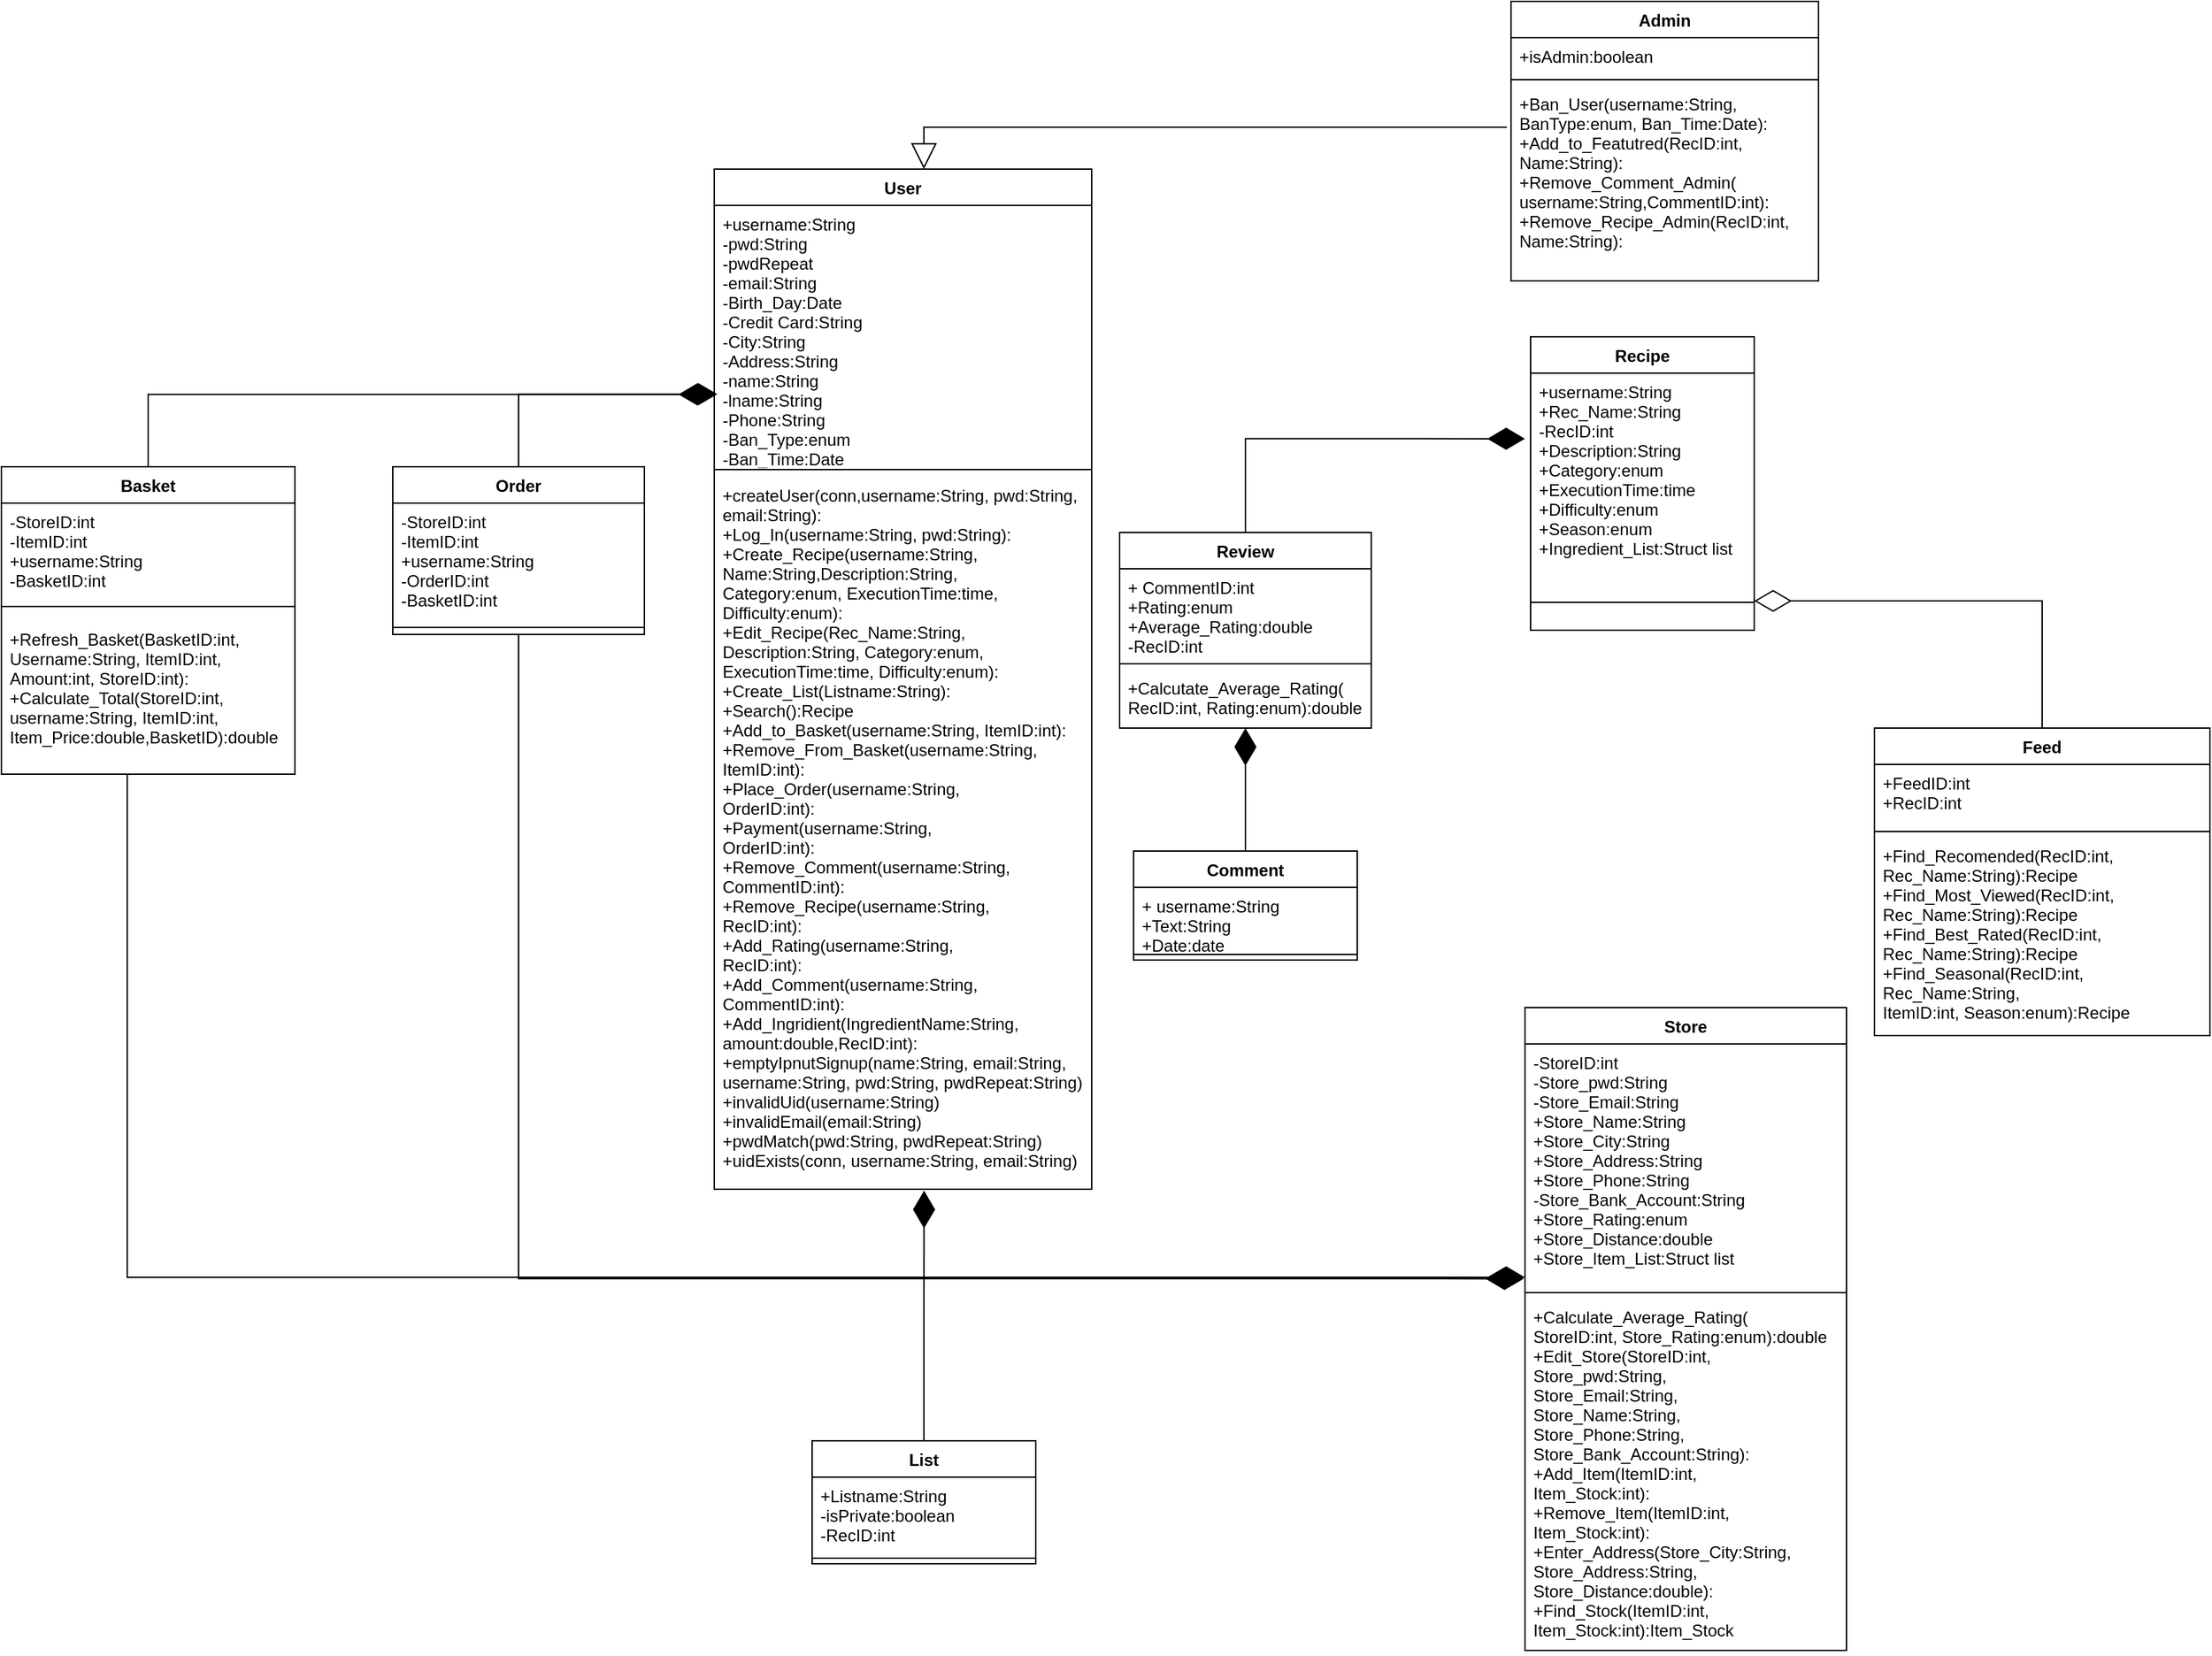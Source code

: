 <mxfile version="14.6.13" type="device"><diagram id="Hfy0e2FQMgPEiE2PTcXa" name="Page-1"><mxGraphModel dx="3197" dy="1370" grid="1" gridSize="10" guides="1" tooltips="1" connect="1" arrows="1" fold="1" page="1" pageScale="1" pageWidth="827" pageHeight="1169" math="0" shadow="0"><root><mxCell id="0"/><mxCell id="1" parent="0"/><mxCell id="oPHHON9cTKwuJn2TiTGp-5" value="User" style="swimlane;fontStyle=1;align=center;verticalAlign=top;childLayout=stackLayout;horizontal=1;startSize=26;horizontalStack=0;resizeParent=1;resizeParentMax=0;resizeLast=0;collapsible=1;marginBottom=0;" parent="1" vertex="1"><mxGeometry x="-250" y="210" width="270" height="730" as="geometry"/></mxCell><mxCell id="oPHHON9cTKwuJn2TiTGp-6" value="+username:String &#10;-pwd:String&#10;-pwdRepeat&#10;-email:String&#10;-Birth_Day:Date&#10;-Credit Card:String&#10;-City:String&#10;-Address:String&#10;-name:String&#10;-lname:String&#10;-Phone:String&#10;-Ban_Type:enum&#10;-Ban_Time:Date" style="text;strokeColor=none;fillColor=none;align=left;verticalAlign=top;spacingLeft=4;spacingRight=4;overflow=hidden;rotatable=0;points=[[0,0.5],[1,0.5]];portConstraint=eastwest;" parent="oPHHON9cTKwuJn2TiTGp-5" vertex="1"><mxGeometry y="26" width="270" height="184" as="geometry"/></mxCell><mxCell id="oPHHON9cTKwuJn2TiTGp-7" value="" style="line;strokeWidth=1;fillColor=none;align=left;verticalAlign=middle;spacingTop=-1;spacingLeft=3;spacingRight=3;rotatable=0;labelPosition=right;points=[];portConstraint=eastwest;" parent="oPHHON9cTKwuJn2TiTGp-5" vertex="1"><mxGeometry y="210" width="270" height="10" as="geometry"/></mxCell><mxCell id="oPHHON9cTKwuJn2TiTGp-8" value="+createUser(conn,username:String, pwd:String, &#10;email:String):&#10;+Log_In(username:String, pwd:String):&#10;+Create_Recipe(username:String,&#10;Name:String,Description:String,&#10;Category:enum, ExecutionTime:time,&#10;Difficulty:enum): &#10;+Edit_Recipe(Rec_Name:String,&#10;Description:String, Category:enum,&#10;ExecutionTime:time, Difficulty:enum):&#10;+Create_List(Listname:String):&#10;+Search():Recipe&#10;+Add_to_Basket(username:String, ItemID:int):&#10;+Remove_From_Basket(username:String,&#10;ItemID:int):&#10;+Place_Order(username:String,&#10;OrderID:int):&#10;+Payment(username:String,&#10;OrderID:int):&#10;+Remove_Comment(username:String,&#10;CommentID:int):&#10;+Remove_Recipe(username:String,&#10;RecID:int):&#10;+Add_Rating(username:String,&#10;RecID:int):&#10;+Add_Comment(username:String,&#10;CommentID:int):&#10;+Add_Ingridient(IngredientName:String, &#10;amount:double,RecID:int):&#10;+emptyIpnutSignup(name:String, email:String, &#10;username:String, pwd:String, pwdRepeat:String)&#10;+invalidUid(username:String)&#10;+invalidEmail(email:String)&#10;+pwdMatch(pwd:String, pwdRepeat:String)&#10;+uidExists(conn, username:String, email:String)&#10;" style="text;strokeColor=none;fillColor=none;align=left;verticalAlign=top;spacingLeft=4;spacingRight=4;overflow=hidden;rotatable=0;points=[[0,0.5],[1,0.5]];portConstraint=eastwest;" parent="oPHHON9cTKwuJn2TiTGp-5" vertex="1"><mxGeometry y="220" width="270" height="510" as="geometry"/></mxCell><mxCell id="oPHHON9cTKwuJn2TiTGp-13" value="Admin" style="swimlane;fontStyle=1;align=center;verticalAlign=top;childLayout=stackLayout;horizontal=1;startSize=26;horizontalStack=0;resizeParent=1;resizeParentMax=0;resizeLast=0;collapsible=1;marginBottom=0;" parent="1" vertex="1"><mxGeometry x="320" y="90" width="220" height="200" as="geometry"/></mxCell><mxCell id="oPHHON9cTKwuJn2TiTGp-14" value="+isAdmin:boolean" style="text;strokeColor=none;fillColor=none;align=left;verticalAlign=top;spacingLeft=4;spacingRight=4;overflow=hidden;rotatable=0;points=[[0,0.5],[1,0.5]];portConstraint=eastwest;" parent="oPHHON9cTKwuJn2TiTGp-13" vertex="1"><mxGeometry y="26" width="220" height="26" as="geometry"/></mxCell><mxCell id="oPHHON9cTKwuJn2TiTGp-15" value="" style="line;strokeWidth=1;fillColor=none;align=left;verticalAlign=middle;spacingTop=-1;spacingLeft=3;spacingRight=3;rotatable=0;labelPosition=right;points=[];portConstraint=eastwest;" parent="oPHHON9cTKwuJn2TiTGp-13" vertex="1"><mxGeometry y="52" width="220" height="8" as="geometry"/></mxCell><mxCell id="oPHHON9cTKwuJn2TiTGp-16" value="+Ban_User(username:String,&#10;BanType:enum, Ban_Time:Date):&#10;+Add_to_Featutred(RecID:int,&#10;Name:String):&#10;+Remove_Comment_Admin(&#10;username:String,CommentID:int):&#10;+Remove_Recipe_Admin(RecID:int,&#10;Name:String):" style="text;strokeColor=none;fillColor=none;align=left;verticalAlign=top;spacingLeft=4;spacingRight=4;overflow=hidden;rotatable=0;points=[[0,0.5],[1,0.5]];portConstraint=eastwest;" parent="oPHHON9cTKwuJn2TiTGp-13" vertex="1"><mxGeometry y="60" width="220" height="140" as="geometry"/></mxCell><mxCell id="oPHHON9cTKwuJn2TiTGp-18" value="" style="endArrow=block;endSize=16;endFill=0;html=1;rounded=0;edgeStyle=orthogonalEdgeStyle;" parent="1" target="oPHHON9cTKwuJn2TiTGp-5" edge="1"><mxGeometry width="160" relative="1" as="geometry"><mxPoint x="317" y="180" as="sourcePoint"/><mxPoint x="240" y="190" as="targetPoint"/><Array as="points"><mxPoint x="317" y="180"/><mxPoint x="-100" y="180"/></Array></mxGeometry></mxCell><mxCell id="oPHHON9cTKwuJn2TiTGp-20" value="Recipe" style="swimlane;fontStyle=1;align=center;verticalAlign=top;childLayout=stackLayout;horizontal=1;startSize=26;horizontalStack=0;resizeParent=1;resizeParentMax=0;resizeLast=0;collapsible=1;marginBottom=0;" parent="1" vertex="1"><mxGeometry x="334" y="330" width="160" height="210" as="geometry"/></mxCell><mxCell id="oPHHON9cTKwuJn2TiTGp-21" value="+username:String&#10;+Rec_Name:String&#10;-RecID:int&#10;+Description:String&#10;+Category:enum&#10;+ExecutionTime:time&#10;+Difficulty:enum&#10;+Season:enum&#10;+Ingredient_List:Struct list" style="text;strokeColor=none;fillColor=none;align=left;verticalAlign=top;spacingLeft=4;spacingRight=4;overflow=hidden;rotatable=0;points=[[0,0.5],[1,0.5]];portConstraint=eastwest;" parent="oPHHON9cTKwuJn2TiTGp-20" vertex="1"><mxGeometry y="26" width="160" height="144" as="geometry"/></mxCell><mxCell id="oPHHON9cTKwuJn2TiTGp-22" value="" style="line;strokeWidth=1;fillColor=none;align=left;verticalAlign=middle;spacingTop=-1;spacingLeft=3;spacingRight=3;rotatable=0;labelPosition=right;points=[];portConstraint=eastwest;" parent="oPHHON9cTKwuJn2TiTGp-20" vertex="1"><mxGeometry y="170" width="160" height="40" as="geometry"/></mxCell><mxCell id="oPHHON9cTKwuJn2TiTGp-31" value="List" style="swimlane;fontStyle=1;align=center;verticalAlign=top;childLayout=stackLayout;horizontal=1;startSize=26;horizontalStack=0;resizeParent=1;resizeParentMax=0;resizeLast=0;collapsible=1;marginBottom=0;" parent="1" vertex="1"><mxGeometry x="-180" y="1120" width="160" height="88" as="geometry"/></mxCell><mxCell id="oPHHON9cTKwuJn2TiTGp-32" value="+Listname:String&#10;-isPrivate:boolean&#10;-RecID:int" style="text;strokeColor=none;fillColor=none;align=left;verticalAlign=top;spacingLeft=4;spacingRight=4;overflow=hidden;rotatable=0;points=[[0,0.5],[1,0.5]];portConstraint=eastwest;" parent="oPHHON9cTKwuJn2TiTGp-31" vertex="1"><mxGeometry y="26" width="160" height="54" as="geometry"/></mxCell><mxCell id="oPHHON9cTKwuJn2TiTGp-33" value="" style="line;strokeWidth=1;fillColor=none;align=left;verticalAlign=middle;spacingTop=-1;spacingLeft=3;spacingRight=3;rotatable=0;labelPosition=right;points=[];portConstraint=eastwest;" parent="oPHHON9cTKwuJn2TiTGp-31" vertex="1"><mxGeometry y="80" width="160" height="8" as="geometry"/></mxCell><mxCell id="oPHHON9cTKwuJn2TiTGp-35" value="" style="endArrow=diamondThin;endFill=1;endSize=24;html=1;rounded=0;edgeStyle=orthogonalEdgeStyle;exitX=0.5;exitY=0;exitDx=0;exitDy=0;entryX=0.556;entryY=1.002;entryDx=0;entryDy=0;entryPerimeter=0;" parent="1" source="oPHHON9cTKwuJn2TiTGp-31" target="oPHHON9cTKwuJn2TiTGp-8" edge="1"><mxGeometry width="160" relative="1" as="geometry"><mxPoint x="-180" y="1050" as="sourcePoint"/><mxPoint x="-100" y="1050" as="targetPoint"/><Array as="points"><mxPoint x="-100" y="1030"/><mxPoint x="-100" y="1030"/></Array></mxGeometry></mxCell><mxCell id="oPHHON9cTKwuJn2TiTGp-36" value="Review" style="swimlane;fontStyle=1;align=center;verticalAlign=top;childLayout=stackLayout;horizontal=1;startSize=26;horizontalStack=0;resizeParent=1;resizeParentMax=0;resizeLast=0;collapsible=1;marginBottom=0;" parent="1" vertex="1"><mxGeometry x="40" y="470" width="180" height="140" as="geometry"/></mxCell><mxCell id="oPHHON9cTKwuJn2TiTGp-37" value="+ CommentID:int&#10;+Rating:enum&#10;+Average_Rating:double&#10;-RecID:int" style="text;strokeColor=none;fillColor=none;align=left;verticalAlign=top;spacingLeft=4;spacingRight=4;overflow=hidden;rotatable=0;points=[[0,0.5],[1,0.5]];portConstraint=eastwest;" parent="oPHHON9cTKwuJn2TiTGp-36" vertex="1"><mxGeometry y="26" width="180" height="64" as="geometry"/></mxCell><mxCell id="oPHHON9cTKwuJn2TiTGp-38" value="" style="line;strokeWidth=1;fillColor=none;align=left;verticalAlign=middle;spacingTop=-1;spacingLeft=3;spacingRight=3;rotatable=0;labelPosition=right;points=[];portConstraint=eastwest;" parent="oPHHON9cTKwuJn2TiTGp-36" vertex="1"><mxGeometry y="90" width="180" height="8" as="geometry"/></mxCell><mxCell id="oPHHON9cTKwuJn2TiTGp-39" value="+Calcutate_Average_Rating(&#10;RecID:int, Rating:enum):double" style="text;strokeColor=none;fillColor=none;align=left;verticalAlign=top;spacingLeft=4;spacingRight=4;overflow=hidden;rotatable=0;points=[[0,0.5],[1,0.5]];portConstraint=eastwest;" parent="oPHHON9cTKwuJn2TiTGp-36" vertex="1"><mxGeometry y="98" width="180" height="42" as="geometry"/></mxCell><mxCell id="oPHHON9cTKwuJn2TiTGp-40" value="Comment" style="swimlane;fontStyle=1;align=center;verticalAlign=top;childLayout=stackLayout;horizontal=1;startSize=26;horizontalStack=0;resizeParent=1;resizeParentMax=0;resizeLast=0;collapsible=1;marginBottom=0;" parent="1" vertex="1"><mxGeometry x="50" y="698" width="160" height="78" as="geometry"/></mxCell><mxCell id="oPHHON9cTKwuJn2TiTGp-41" value="+ username:String&#10;+Text:String&#10;+Date:date" style="text;strokeColor=none;fillColor=none;align=left;verticalAlign=top;spacingLeft=4;spacingRight=4;overflow=hidden;rotatable=0;points=[[0,0.5],[1,0.5]];portConstraint=eastwest;" parent="oPHHON9cTKwuJn2TiTGp-40" vertex="1"><mxGeometry y="26" width="160" height="44" as="geometry"/></mxCell><mxCell id="oPHHON9cTKwuJn2TiTGp-42" value="" style="line;strokeWidth=1;fillColor=none;align=left;verticalAlign=middle;spacingTop=-1;spacingLeft=3;spacingRight=3;rotatable=0;labelPosition=right;points=[];portConstraint=eastwest;" parent="oPHHON9cTKwuJn2TiTGp-40" vertex="1"><mxGeometry y="70" width="160" height="8" as="geometry"/></mxCell><mxCell id="oPHHON9cTKwuJn2TiTGp-44" value="" style="endArrow=diamondThin;endFill=1;endSize=24;html=1;rounded=0;edgeStyle=orthogonalEdgeStyle;exitX=0.5;exitY=0;exitDx=0;exitDy=0;entryX=0.5;entryY=1;entryDx=0;entryDy=0;entryPerimeter=0;" parent="1" source="oPHHON9cTKwuJn2TiTGp-40" target="oPHHON9cTKwuJn2TiTGp-39" edge="1"><mxGeometry width="160" relative="1" as="geometry"><mxPoint x="70" y="610" as="sourcePoint"/><mxPoint x="130" y="650" as="targetPoint"/><Array as="points"/></mxGeometry></mxCell><mxCell id="oPHHON9cTKwuJn2TiTGp-46" value="" style="endArrow=diamondThin;endFill=1;endSize=24;html=1;rounded=0;edgeStyle=orthogonalEdgeStyle;exitX=0.5;exitY=0;exitDx=0;exitDy=0;entryX=-0.025;entryY=0.326;entryDx=0;entryDy=0;entryPerimeter=0;" parent="1" source="oPHHON9cTKwuJn2TiTGp-36" target="oPHHON9cTKwuJn2TiTGp-21" edge="1"><mxGeometry width="160" relative="1" as="geometry"><mxPoint x="250" y="690" as="sourcePoint"/><mxPoint x="290" y="387" as="targetPoint"/><Array as="points"><mxPoint x="130" y="403"/></Array></mxGeometry></mxCell><mxCell id="ByihMursAHeD2sTaNgYE-7" value="Feed" style="swimlane;fontStyle=1;align=center;verticalAlign=top;childLayout=stackLayout;horizontal=1;startSize=26;horizontalStack=0;resizeParent=1;resizeParentMax=0;resizeLast=0;collapsible=1;marginBottom=0;" parent="1" vertex="1"><mxGeometry x="580" y="610" width="240" height="220" as="geometry"/></mxCell><mxCell id="ByihMursAHeD2sTaNgYE-8" value="+FeedID:int&#10;+RecID:int" style="text;strokeColor=none;fillColor=none;align=left;verticalAlign=top;spacingLeft=4;spacingRight=4;overflow=hidden;rotatable=0;points=[[0,0.5],[1,0.5]];portConstraint=eastwest;" parent="ByihMursAHeD2sTaNgYE-7" vertex="1"><mxGeometry y="26" width="240" height="44" as="geometry"/></mxCell><mxCell id="ByihMursAHeD2sTaNgYE-9" value="" style="line;strokeWidth=1;fillColor=none;align=left;verticalAlign=middle;spacingTop=-1;spacingLeft=3;spacingRight=3;rotatable=0;labelPosition=right;points=[];portConstraint=eastwest;" parent="ByihMursAHeD2sTaNgYE-7" vertex="1"><mxGeometry y="70" width="240" height="8" as="geometry"/></mxCell><mxCell id="ByihMursAHeD2sTaNgYE-10" value="+Find_Recomended(RecID:int,&#10;Rec_Name:String):Recipe&#10;+Find_Most_Viewed(RecID:int,&#10;Rec_Name:String):Recipe&#10;+Find_Best_Rated(RecID:int,&#10;Rec_Name:String):Recipe&#10;+Find_Seasonal(RecID:int,&#10;Rec_Name:String,&#10;ItemID:int, Season:enum):Recipe" style="text;strokeColor=none;fillColor=none;align=left;verticalAlign=top;spacingLeft=4;spacingRight=4;overflow=hidden;rotatable=0;points=[[0,0.5],[1,0.5]];portConstraint=eastwest;" parent="ByihMursAHeD2sTaNgYE-7" vertex="1"><mxGeometry y="78" width="240" height="142" as="geometry"/></mxCell><mxCell id="ByihMursAHeD2sTaNgYE-11" value="" style="endArrow=diamondThin;endFill=0;endSize=24;html=1;exitX=0.5;exitY=0;exitDx=0;exitDy=0;rounded=0;edgeStyle=orthogonalEdgeStyle;entryX=1;entryY=0.475;entryDx=0;entryDy=0;entryPerimeter=0;" parent="1" source="ByihMursAHeD2sTaNgYE-7" target="oPHHON9cTKwuJn2TiTGp-22" edge="1"><mxGeometry width="160" relative="1" as="geometry"><mxPoint x="550" y="570" as="sourcePoint"/><mxPoint x="470" y="520" as="targetPoint"/><Array as="points"><mxPoint x="700" y="519"/></Array></mxGeometry></mxCell><mxCell id="ByihMursAHeD2sTaNgYE-12" value="Store" style="swimlane;fontStyle=1;align=center;verticalAlign=top;childLayout=stackLayout;horizontal=1;startSize=26;horizontalStack=0;resizeParent=1;resizeParentMax=0;resizeLast=0;collapsible=1;marginBottom=0;" parent="1" vertex="1"><mxGeometry x="330" y="810" width="230" height="460" as="geometry"/></mxCell><mxCell id="ByihMursAHeD2sTaNgYE-13" value="-StoreID:int&#10;-Store_pwd:String&#10;-Store_Email:String&#10;+Store_Name:String&#10;+Store_City:String&#10;+Store_Address:String&#10;+Store_Phone:String&#10;-Store_Bank_Account:String&#10;+Store_Rating:enum&#10;+Store_Distance:double&#10;+Store_Item_List:Struct list" style="text;strokeColor=none;fillColor=none;align=left;verticalAlign=top;spacingLeft=4;spacingRight=4;overflow=hidden;rotatable=0;points=[[0,0.5],[1,0.5]];portConstraint=eastwest;" parent="ByihMursAHeD2sTaNgYE-12" vertex="1"><mxGeometry y="26" width="230" height="174" as="geometry"/></mxCell><mxCell id="ByihMursAHeD2sTaNgYE-14" value="" style="line;strokeWidth=1;fillColor=none;align=left;verticalAlign=middle;spacingTop=-1;spacingLeft=3;spacingRight=3;rotatable=0;labelPosition=right;points=[];portConstraint=eastwest;" parent="ByihMursAHeD2sTaNgYE-12" vertex="1"><mxGeometry y="200" width="230" height="8" as="geometry"/></mxCell><mxCell id="ByihMursAHeD2sTaNgYE-15" value="+Calculate_Average_Rating(&#10;StoreID:int, Store_Rating:enum):double&#10;+Edit_Store(StoreID:int,&#10;Store_pwd:String,&#10;Store_Email:String,&#10;Store_Name:String,&#10;Store_Phone:String,&#10;Store_Bank_Account:String):&#10;+Add_Item(ItemID:int, &#10;Item_Stock:int):&#10;+Remove_Item(ItemID:int, &#10;Item_Stock:int):&#10;+Enter_Address(Store_City:String,&#10;Store_Address:String,&#10;Store_Distance:double):&#10;+Find_Stock(ItemID:int, &#10;Item_Stock:int):Item_Stock&#10;&#10;" style="text;strokeColor=none;fillColor=none;align=left;verticalAlign=top;spacingLeft=4;spacingRight=4;overflow=hidden;rotatable=0;points=[[0,0.5],[1,0.5]];portConstraint=eastwest;" parent="ByihMursAHeD2sTaNgYE-12" vertex="1"><mxGeometry y="208" width="230" height="252" as="geometry"/></mxCell><mxCell id="ByihMursAHeD2sTaNgYE-21" value="Order" style="swimlane;fontStyle=1;align=center;verticalAlign=top;childLayout=stackLayout;horizontal=1;startSize=26;horizontalStack=0;resizeParent=1;resizeParentMax=0;resizeLast=0;collapsible=1;marginBottom=0;" parent="1" vertex="1"><mxGeometry x="-480" y="423" width="180" height="120" as="geometry"/></mxCell><mxCell id="ByihMursAHeD2sTaNgYE-22" value="-StoreID:int&#10;-ItemID:int&#10;+username:String&#10;-OrderID:int&#10;-BasketID:int&#10;" style="text;strokeColor=none;fillColor=none;align=left;verticalAlign=top;spacingLeft=4;spacingRight=4;overflow=hidden;rotatable=0;points=[[0,0.5],[1,0.5]];portConstraint=eastwest;" parent="ByihMursAHeD2sTaNgYE-21" vertex="1"><mxGeometry y="26" width="180" height="84" as="geometry"/></mxCell><mxCell id="ByihMursAHeD2sTaNgYE-23" value="" style="line;strokeWidth=1;fillColor=none;align=left;verticalAlign=middle;spacingTop=-1;spacingLeft=3;spacingRight=3;rotatable=0;labelPosition=right;points=[];portConstraint=eastwest;" parent="ByihMursAHeD2sTaNgYE-21" vertex="1"><mxGeometry y="110" width="180" height="10" as="geometry"/></mxCell><mxCell id="ByihMursAHeD2sTaNgYE-25" value="" style="endArrow=diamondThin;endFill=1;endSize=24;html=1;exitX=0.5;exitY=0;exitDx=0;exitDy=0;edgeStyle=orthogonalEdgeStyle;entryX=0.008;entryY=0.734;entryDx=0;entryDy=0;entryPerimeter=0;rounded=0;" parent="1" source="ByihMursAHeD2sTaNgYE-21" target="oPHHON9cTKwuJn2TiTGp-6" edge="1"><mxGeometry width="160" relative="1" as="geometry"><mxPoint x="-420" y="590" as="sourcePoint"/><mxPoint x="-240" y="350" as="targetPoint"/><Array as="points"><mxPoint x="-390" y="371"/></Array></mxGeometry></mxCell><mxCell id="ByihMursAHeD2sTaNgYE-26" value="" style="endArrow=diamondThin;endFill=1;endSize=24;html=1;exitX=0.5;exitY=1;exitDx=0;exitDy=0;edgeStyle=orthogonalEdgeStyle;elbow=vertical;rounded=0;entryX=-0.005;entryY=0.967;entryDx=0;entryDy=0;entryPerimeter=0;" parent="1" source="ByihMursAHeD2sTaNgYE-21" target="ByihMursAHeD2sTaNgYE-13" edge="1"><mxGeometry width="160" relative="1" as="geometry"><mxPoint x="-384.96" y="549.99" as="sourcePoint"/><mxPoint x="210" y="1000" as="targetPoint"/><Array as="points"><mxPoint x="-390" y="1004"/><mxPoint x="270" y="1004"/></Array></mxGeometry></mxCell><mxCell id="GlRAXZa1eS577HoT-jdy-1" value="Basket" style="swimlane;fontStyle=1;align=center;verticalAlign=top;childLayout=stackLayout;horizontal=1;startSize=26;horizontalStack=0;resizeParent=1;resizeParentMax=0;resizeLast=0;collapsible=1;marginBottom=0;" parent="1" vertex="1"><mxGeometry x="-760" y="423" width="210" height="220" as="geometry"/></mxCell><mxCell id="GlRAXZa1eS577HoT-jdy-2" value="-StoreID:int&#10;-ItemID:int&#10;+username:String&#10;-BasketID:int" style="text;strokeColor=none;fillColor=none;align=left;verticalAlign=top;spacingLeft=4;spacingRight=4;overflow=hidden;rotatable=0;points=[[0,0.5],[1,0.5]];portConstraint=eastwest;" parent="GlRAXZa1eS577HoT-jdy-1" vertex="1"><mxGeometry y="26" width="210" height="64" as="geometry"/></mxCell><mxCell id="GlRAXZa1eS577HoT-jdy-3" value="" style="line;strokeWidth=1;fillColor=none;align=left;verticalAlign=middle;spacingTop=-1;spacingLeft=3;spacingRight=3;rotatable=0;labelPosition=right;points=[];portConstraint=eastwest;" parent="GlRAXZa1eS577HoT-jdy-1" vertex="1"><mxGeometry y="90" width="210" height="20" as="geometry"/></mxCell><mxCell id="GlRAXZa1eS577HoT-jdy-11" value="+Refresh_Basket(BasketID:int,&#10;Username:String, ItemID:int,&#10;Amount:int, StoreID:int):&#10;+Calculate_Total(StoreID:int,&#10;username:String, ItemID:int,&#10;Item_Price:double,BasketID):double" style="text;strokeColor=none;fillColor=none;align=left;verticalAlign=top;spacingLeft=4;spacingRight=4;overflow=hidden;rotatable=0;points=[[0,0.5],[1,0.5]];portConstraint=eastwest;" parent="GlRAXZa1eS577HoT-jdy-1" vertex="1"><mxGeometry y="110" width="210" height="110" as="geometry"/></mxCell><mxCell id="GlRAXZa1eS577HoT-jdy-9" value="" style="endArrow=diamondThin;endFill=1;endSize=24;html=1;strokeColor=#000000;exitX=0.5;exitY=0;exitDx=0;exitDy=0;entryX=0.005;entryY=0.735;entryDx=0;entryDy=0;entryPerimeter=0;edgeStyle=orthogonalEdgeStyle;rounded=0;" parent="1" source="GlRAXZa1eS577HoT-jdy-1" target="oPHHON9cTKwuJn2TiTGp-6" edge="1"><mxGeometry width="160" relative="1" as="geometry"><mxPoint x="-680" y="350" as="sourcePoint"/><mxPoint x="-520" y="350" as="targetPoint"/></mxGeometry></mxCell><mxCell id="GlRAXZa1eS577HoT-jdy-10" value="" style="endArrow=diamondThin;endFill=1;endSize=24;html=1;exitX=0.5;exitY=1;exitDx=0;exitDy=0;edgeStyle=orthogonalEdgeStyle;elbow=vertical;rounded=0;" parent="1" source="GlRAXZa1eS577HoT-jdy-1" target="ByihMursAHeD2sTaNgYE-13" edge="1"><mxGeometry width="160" relative="1" as="geometry"><mxPoint x="-720" y="600" as="sourcePoint"/><mxPoint x="-2.1" y="1013.89" as="targetPoint"/><Array as="points"><mxPoint x="-670" y="1003"/></Array></mxGeometry></mxCell></root></mxGraphModel></diagram></mxfile>
